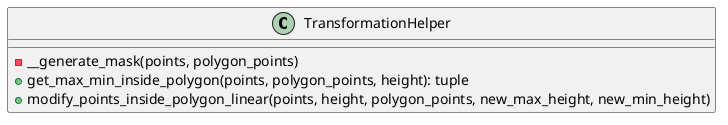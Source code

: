 @startuml
'https://plantuml.com/class-diagram

class TransformationHelper {

    - __generate_mask(points, polygon_points)
    + get_max_min_inside_polygon(points, polygon_points, height): tuple
    + modify_points_inside_polygon_linear(points, height, polygon_points, new_max_height, new_min_height)
}

@enduml